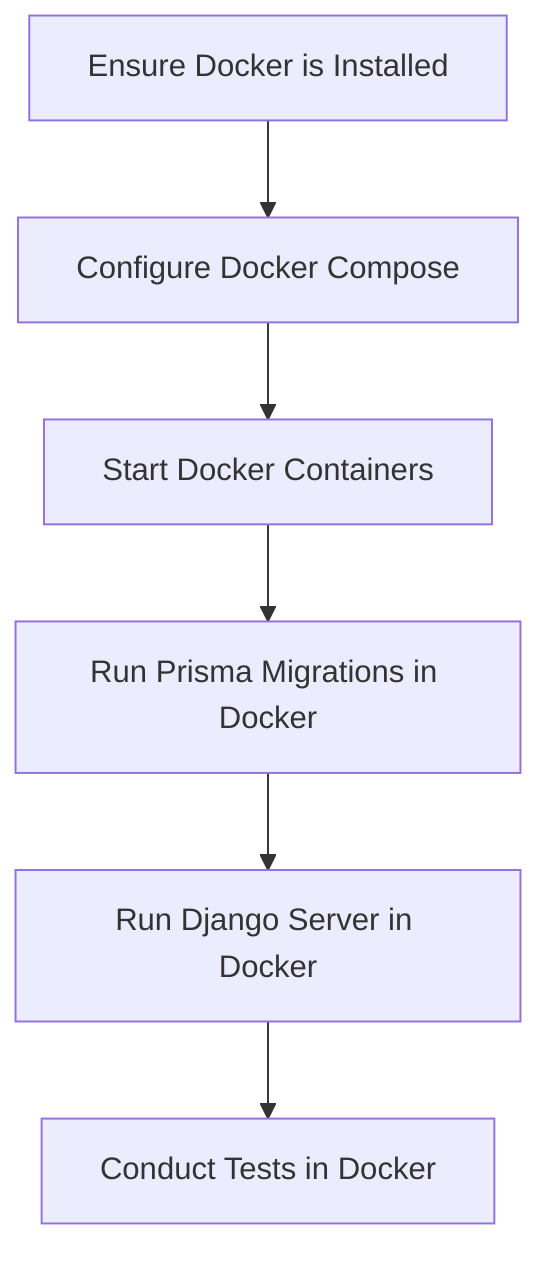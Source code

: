 graph TD;
       A[Ensure Docker is Installed] --> B[Configure Docker Compose];
       B --> C[Start Docker Containers];
       C --> D[Run Prisma Migrations in Docker];
       D --> E[Run Django Server in Docker];
       E --> F[Conduct Tests in Docker];